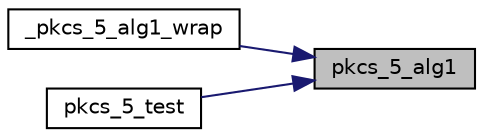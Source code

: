 digraph "pkcs_5_alg1"
{
 // LATEX_PDF_SIZE
  edge [fontname="Helvetica",fontsize="10",labelfontname="Helvetica",labelfontsize="10"];
  node [fontname="Helvetica",fontsize="10",shape=record];
  rankdir="RL";
  Node24 [label="pkcs_5_alg1",height=0.2,width=0.4,color="black", fillcolor="grey75", style="filled", fontcolor="black",tooltip="Execute PKCS #5 v1 - Strict mode (no OpenSSL-compatible extension)"];
  Node24 -> Node25 [dir="back",color="midnightblue",fontsize="10",style="solid"];
  Node25 [label="_pkcs_5_alg1_wrap",height=0.2,width=0.4,color="black", fillcolor="white", style="filled",URL="$pbes1_8c.html#a24bb0a681a92f4c5c6b0b10b55bd825e",tooltip=" "];
  Node24 -> Node26 [dir="back",color="midnightblue",fontsize="10",style="solid"];
  Node26 [label="pkcs_5_test",height=0.2,width=0.4,color="black", fillcolor="white", style="filled",URL="$pkcs__5__test_8c.html#a1a78c0bca3595115dd9272c2026b607e",tooltip="PKCS #5 self-test."];
}
